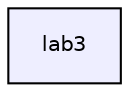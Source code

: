 digraph "lab3" {
  compound=true
  node [ fontsize="10", fontname="Helvetica"];
  edge [ labelfontsize="10", labelfontname="Helvetica"];
  dir_318cb97d5b9ef7ca2647a53accf976b4 [shape=box, label="lab3", style="filled", fillcolor="#eeeeff", pencolor="black", URL="dir_318cb97d5b9ef7ca2647a53accf976b4.html"];
}
